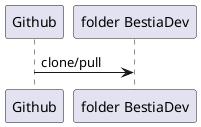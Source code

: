 @startuml name folder_bestiadev_github_v4
' make backup from github with git clone and git pull
Github -> "folder BestiaDev": clone/pull
@enduml